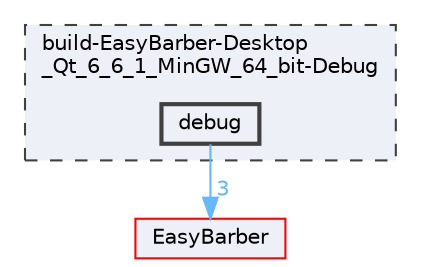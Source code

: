 digraph "C:/Users/mathe/OneDrive/Área de Trabalho/EasyBarber/build-EasyBarber-Desktop_Qt_6_6_1_MinGW_64_bit-Debug/debug"
{
 // LATEX_PDF_SIZE
  bgcolor="transparent";
  edge [fontname=Helvetica,fontsize=10,labelfontname=Helvetica,labelfontsize=10];
  node [fontname=Helvetica,fontsize=10,shape=box,height=0.2,width=0.4];
  compound=true
  subgraph clusterdir_90166a0d6f41b72baeee02deec7f0f69 {
    graph [ bgcolor="#edf0f7", pencolor="grey25", label="build-EasyBarber-Desktop\l_Qt_6_6_1_MinGW_64_bit-Debug", fontname=Helvetica,fontsize=10 style="filled,dashed", URL="dir_90166a0d6f41b72baeee02deec7f0f69.html",tooltip=""]
  dir_5e00f31c2d5682b128e9c2130a74fe98 [label="debug", fillcolor="#edf0f7", color="grey25", style="filled,bold", URL="dir_5e00f31c2d5682b128e9c2130a74fe98.html",tooltip=""];
  }
  dir_df932a88e0e8d76e2cc96779d9f7d917 [label="EasyBarber", fillcolor="#edf0f7", color="red", style="filled", URL="dir_df932a88e0e8d76e2cc96779d9f7d917.html",tooltip=""];
  dir_5e00f31c2d5682b128e9c2130a74fe98->dir_df932a88e0e8d76e2cc96779d9f7d917 [headlabel="3", labeldistance=1.5 headhref="dir_000001_000003.html" href="dir_000001_000003.html" color="steelblue1" fontcolor="steelblue1"];
}
